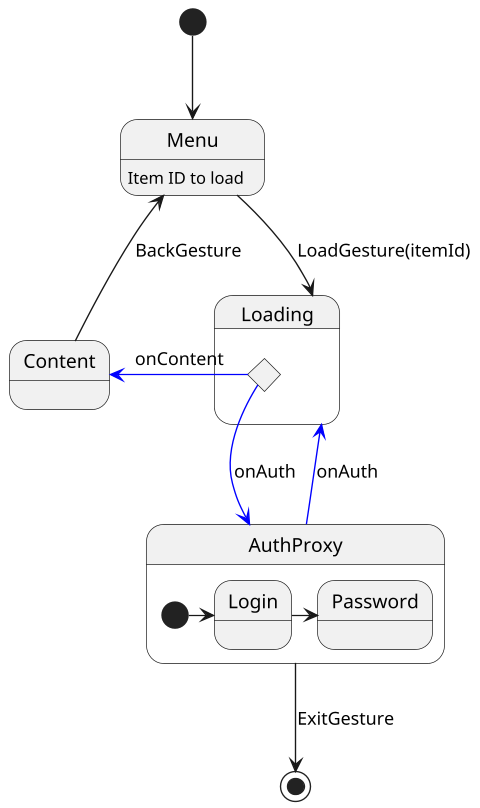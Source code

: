 @startuml
'https://plantuml.com/state-diagram

scale 480 width
[*] --> Menu

state Menu
Menu: Item ID to load
Menu -down-> Loading : LoadGesture(itemId)

state Loading {
    state Status <<choice>>
}
Status -[#blue]-> AuthProxy : onAuth
Status -left[#blue]-> Content : onContent

state Content
Content -up-> Menu: BackGesture

state AuthProxy {
    state Login
    state Password

    [*] -> Login
    Login -> Password
}
AuthProxy -[#blue]-> Loading : onAuth
AuthProxy --> [*] : ExitGesture
@enduml